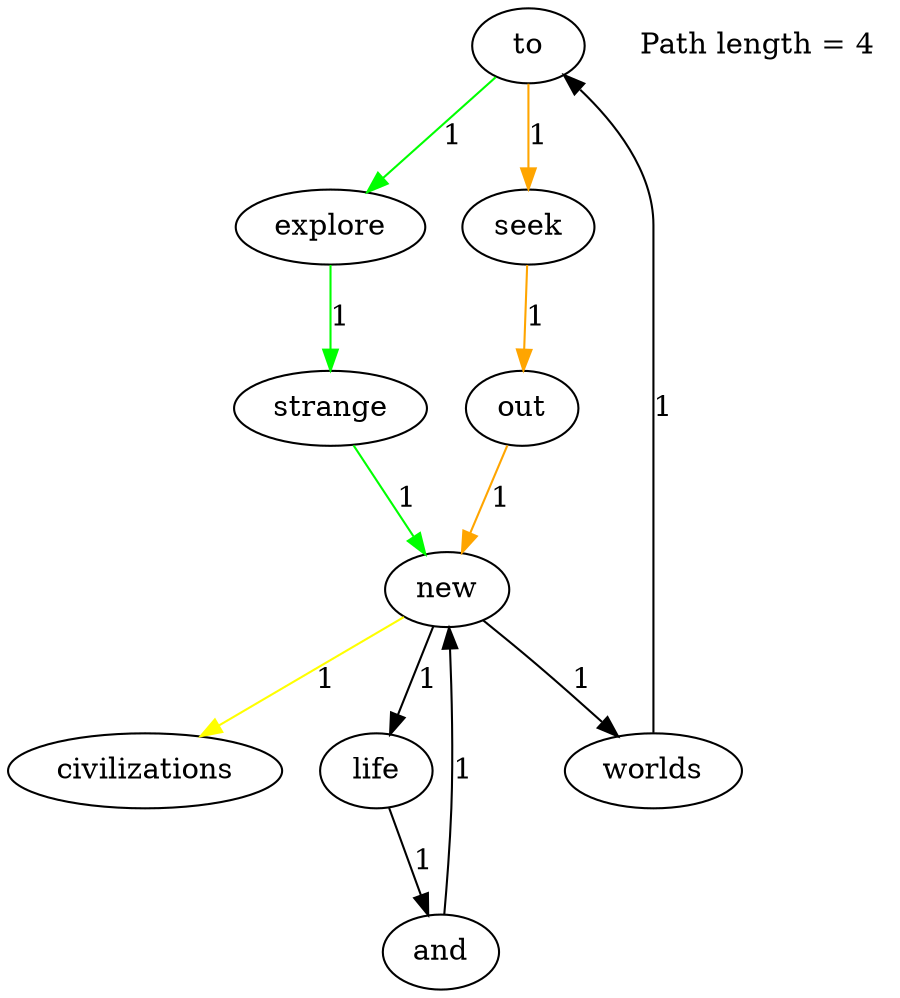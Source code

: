 digraph G {
    "to" [root=true];
    "new" -> "worlds" [label="1"];
    "new" -> "civilizations" [label="1", color="yellow"];
    "new" -> "life" [label="1"];
    "worlds" -> "to" [label="1"];
    "explore" -> "strange" [label="1", color="green"];
    "and" -> "new" [label="1"];
    "to" -> "explore" [label="1", color="green"];
    "to" -> "seek" [label="1", color="orange"];
    "seek" -> "out" [label="1", color="orange"];
    "strange" -> "new" [label="1", color="green"];
    "life" -> "and" [label="1"];
    "out" -> "new" [label="1", color="orange"];
    "Path length = 4" [label="Path length = 4", color="black", shape=none];
}
